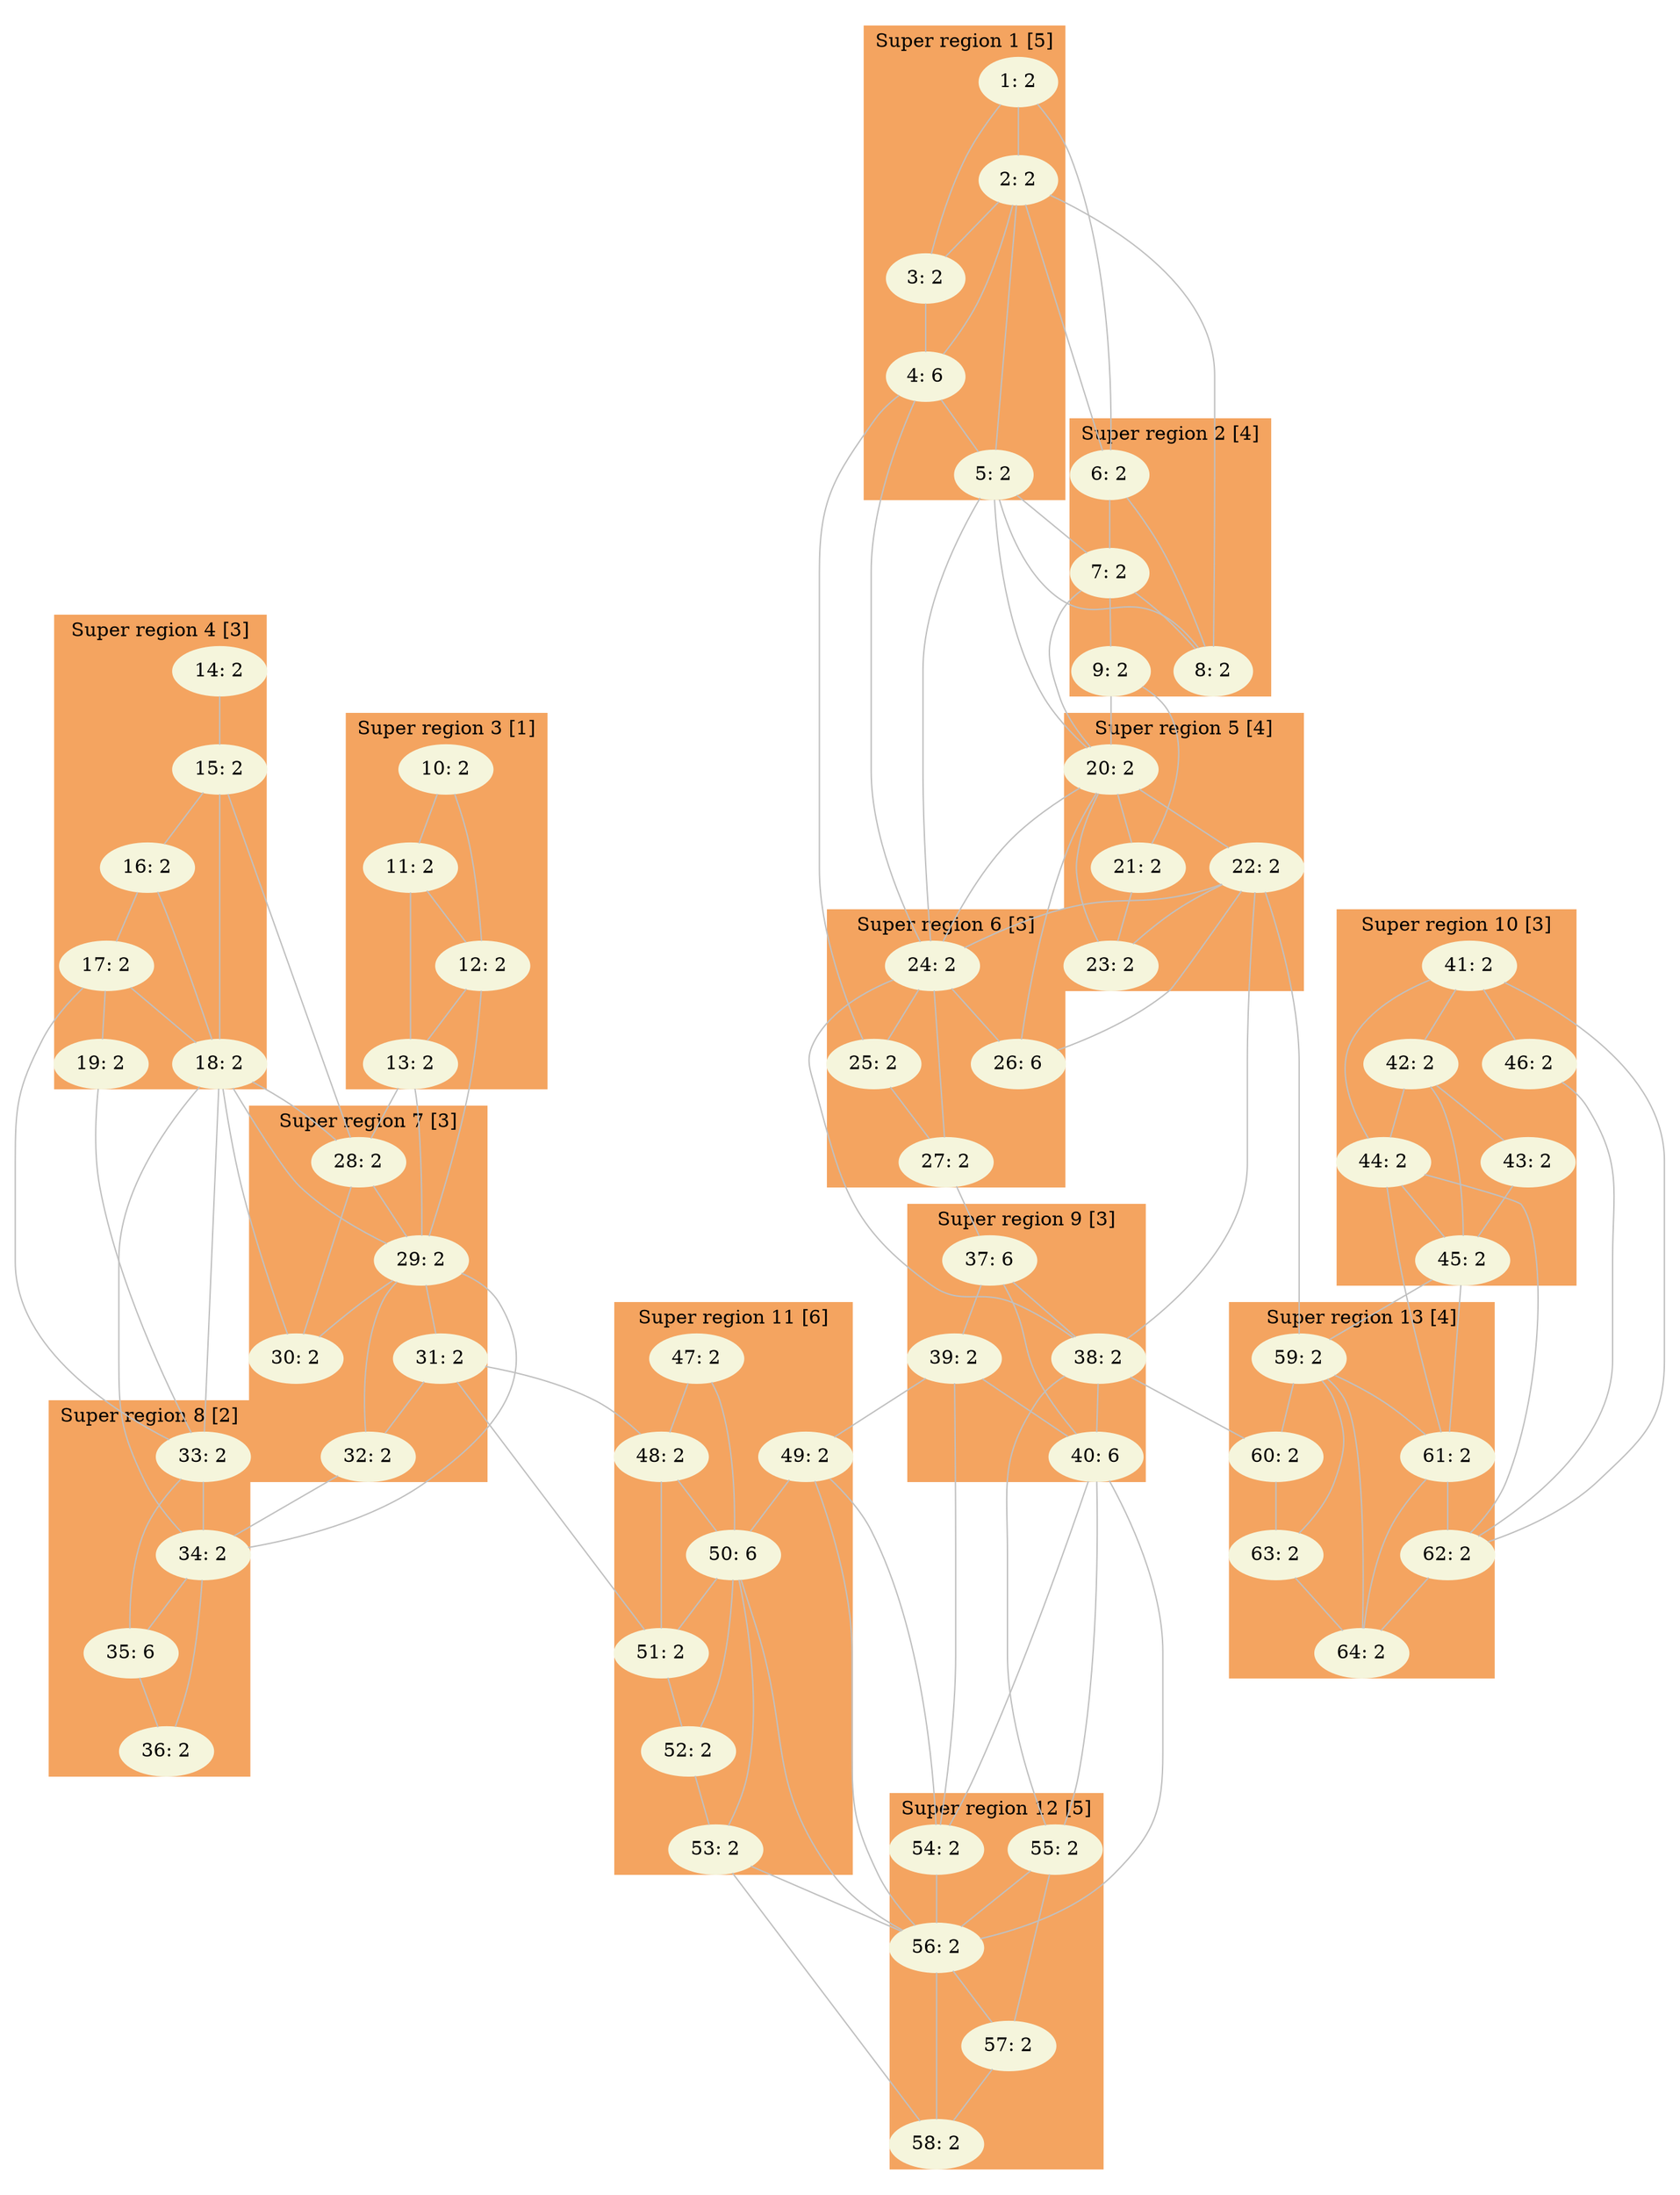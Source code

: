 digraph G {
  margin=0.1;
  center=false;
    subgraph cluster1 {
        label="Super region 1 [5]";
        style=filled;
        color=sandybrown;
        1 [label="1: 2",style=filled,fontcolor=black,color=beige];
        2 [label="2: 2",style=filled,fontcolor=black,color=beige];
        3 [label="3: 2",style=filled,fontcolor=black,color=beige];
        4 [label="4: 6",style=filled,fontcolor=black,color=beige];
        5 [label="5: 2",style=filled,fontcolor=black,color=beige];
    }
        subgraph cluster2 {
        label="Super region 2 [4]";
        style=filled;
        color=sandybrown;
        6 [label="6: 2",style=filled,fontcolor=black,color=beige];
        7 [label="7: 2",style=filled,fontcolor=black,color=beige];
        8 [label="8: 2",style=filled,fontcolor=black,color=beige];
        9 [label="9: 2",style=filled,fontcolor=black,color=beige];
    }
        subgraph cluster3 {
        label="Super region 3 [1]";
        style=filled;
        color=sandybrown;
        10 [label="10: 2",style=filled,fontcolor=black,color=beige];
        11 [label="11: 2",style=filled,fontcolor=black,color=beige];
        12 [label="12: 2",style=filled,fontcolor=black,color=beige];
        13 [label="13: 2",style=filled,fontcolor=black,color=beige];
    }
        subgraph cluster4 {
        label="Super region 4 [3]";
        style=filled;
        color=sandybrown;
        14 [label="14: 2",style=filled,fontcolor=black,color=beige];
        15 [label="15: 2",style=filled,fontcolor=black,color=beige];
        16 [label="16: 2",style=filled,fontcolor=black,color=beige];
        17 [label="17: 2",style=filled,fontcolor=black,color=beige];
        18 [label="18: 2",style=filled,fontcolor=black,color=beige];
        19 [label="19: 2",style=filled,fontcolor=black,color=beige];
    }
        subgraph cluster5 {
        label="Super region 5 [4]";
        style=filled;
        color=sandybrown;
        20 [label="20: 2",style=filled,fontcolor=black,color=beige];
        21 [label="21: 2",style=filled,fontcolor=black,color=beige];
        22 [label="22: 2",style=filled,fontcolor=black,color=beige];
        23 [label="23: 2",style=filled,fontcolor=black,color=beige];
    }
        subgraph cluster6 {
        label="Super region 6 [3]";
        style=filled;
        color=sandybrown;
        24 [label="24: 2",style=filled,fontcolor=black,color=beige];
        25 [label="25: 2",style=filled,fontcolor=black,color=beige];
        26 [label="26: 6",style=filled,fontcolor=black,color=beige];
        27 [label="27: 2",style=filled,fontcolor=black,color=beige];
    }
        subgraph cluster7 {
        label="Super region 7 [3]";
        style=filled;
        color=sandybrown;
        28 [label="28: 2",style=filled,fontcolor=black,color=beige];
        29 [label="29: 2",style=filled,fontcolor=black,color=beige];
        30 [label="30: 2",style=filled,fontcolor=black,color=beige];
        31 [label="31: 2",style=filled,fontcolor=black,color=beige];
        32 [label="32: 2",style=filled,fontcolor=black,color=beige];
    }
        subgraph cluster8 {
        label="Super region 8 [2]";
        style=filled;
        color=sandybrown;
        33 [label="33: 2",style=filled,fontcolor=black,color=beige];
        34 [label="34: 2",style=filled,fontcolor=black,color=beige];
        35 [label="35: 6",style=filled,fontcolor=black,color=beige];
        36 [label="36: 2",style=filled,fontcolor=black,color=beige];
    }
        subgraph cluster9 {
        label="Super region 9 [3]";
        style=filled;
        color=sandybrown;
        37 [label="37: 6",style=filled,fontcolor=black,color=beige];
        38 [label="38: 2",style=filled,fontcolor=black,color=beige];
        39 [label="39: 2",style=filled,fontcolor=black,color=beige];
        40 [label="40: 6",style=filled,fontcolor=black,color=beige];
    }
        subgraph cluster10 {
        label="Super region 10 [3]";
        style=filled;
        color=sandybrown;
        41 [label="41: 2",style=filled,fontcolor=black,color=beige];
        42 [label="42: 2",style=filled,fontcolor=black,color=beige];
        43 [label="43: 2",style=filled,fontcolor=black,color=beige];
        44 [label="44: 2",style=filled,fontcolor=black,color=beige];
        45 [label="45: 2",style=filled,fontcolor=black,color=beige];
        46 [label="46: 2",style=filled,fontcolor=black,color=beige];
    }
        subgraph cluster11 {
        label="Super region 11 [6]";
        style=filled;
        color=sandybrown;
        47 [label="47: 2",style=filled,fontcolor=black,color=beige];
        48 [label="48: 2",style=filled,fontcolor=black,color=beige];
        49 [label="49: 2",style=filled,fontcolor=black,color=beige];
        50 [label="50: 6",style=filled,fontcolor=black,color=beige];
        51 [label="51: 2",style=filled,fontcolor=black,color=beige];
        52 [label="52: 2",style=filled,fontcolor=black,color=beige];
        53 [label="53: 2",style=filled,fontcolor=black,color=beige];
    }
        subgraph cluster12 {
        label="Super region 12 [5]";
        style=filled;
        color=sandybrown;
        54 [label="54: 2",style=filled,fontcolor=black,color=beige];
        55 [label="55: 2",style=filled,fontcolor=black,color=beige];
        56 [label="56: 2",style=filled,fontcolor=black,color=beige];
        57 [label="57: 2",style=filled,fontcolor=black,color=beige];
        58 [label="58: 2",style=filled,fontcolor=black,color=beige];
    }
        subgraph cluster13 {
        label="Super region 13 [4]";
        style=filled;
        color=sandybrown;
        59 [label="59: 2",style=filled,fontcolor=black,color=beige];
        60 [label="60: 2",style=filled,fontcolor=black,color=beige];
        61 [label="61: 2",style=filled,fontcolor=black,color=beige];
        62 [label="62: 2",style=filled,fontcolor=black,color=beige];
        63 [label="63: 2",style=filled,fontcolor=black,color=beige];
        64 [label="64: 2",style=filled,fontcolor=black,color=beige];
    }
    1 -> 2 [color=grey,arrowhead=none,penwidth=1.0];
    1 -> 3 [color=grey,arrowhead=none,penwidth=1.0];
    1 -> 6 [color=grey,arrowhead=none,penwidth=1.0];
    2 -> 3 [color=grey,arrowhead=none,penwidth=1.0];
    2 -> 4 [color=grey,arrowhead=none,penwidth=1.0];
    2 -> 5 [color=grey,arrowhead=none,penwidth=1.0];
    2 -> 6 [color=grey,arrowhead=none,penwidth=1.0];
    2 -> 8 [color=grey,arrowhead=none,penwidth=1.0];
    3 -> 4 [color=grey,arrowhead=none,penwidth=1.0];
    4 -> 5 [color=grey,arrowhead=none,penwidth=1.0];
    4 -> 24 [color=grey,arrowhead=none,penwidth=1.0];
    4 -> 25 [color=grey,arrowhead=none,penwidth=1.0];
    5 -> 7 [color=grey,arrowhead=none,penwidth=1.0];
    5 -> 8 [color=grey,arrowhead=none,penwidth=1.0];
    5 -> 20 [color=grey,arrowhead=none,penwidth=1.0];
    5 -> 24 [color=grey,arrowhead=none,penwidth=1.0];
    6 -> 7 [color=grey,arrowhead=none,penwidth=1.0];
    6 -> 8 [color=grey,arrowhead=none,penwidth=1.0];
    7 -> 8 [color=grey,arrowhead=none,penwidth=1.0];
    7 -> 9 [color=grey,arrowhead=none,penwidth=1.0];
    7 -> 20 [color=grey,arrowhead=none,penwidth=1.0];
    9 -> 20 [color=grey,arrowhead=none,penwidth=1.0];
    9 -> 21 [color=grey,arrowhead=none,penwidth=1.0];
    10 -> 11 [color=grey,arrowhead=none,penwidth=1.0];
    10 -> 12 [color=grey,arrowhead=none,penwidth=1.0];
    11 -> 12 [color=grey,arrowhead=none,penwidth=1.0];
    11 -> 13 [color=grey,arrowhead=none,penwidth=1.0];
    12 -> 13 [color=grey,arrowhead=none,penwidth=1.0];
    12 -> 29 [color=grey,arrowhead=none,penwidth=1.0];
    13 -> 28 [color=grey,arrowhead=none,penwidth=1.0];
    13 -> 29 [color=grey,arrowhead=none,penwidth=1.0];
    14 -> 15 [color=grey,arrowhead=none,penwidth=1.0];
    15 -> 16 [color=grey,arrowhead=none,penwidth=1.0];
    15 -> 18 [color=grey,arrowhead=none,penwidth=1.0];
    15 -> 28 [color=grey,arrowhead=none,penwidth=1.0];
    16 -> 17 [color=grey,arrowhead=none,penwidth=1.0];
    16 -> 18 [color=grey,arrowhead=none,penwidth=1.0];
    17 -> 18 [color=grey,arrowhead=none,penwidth=1.0];
    17 -> 19 [color=grey,arrowhead=none,penwidth=1.0];
    17 -> 33 [color=grey,arrowhead=none,penwidth=1.0];
    18 -> 28 [color=grey,arrowhead=none,penwidth=1.0];
    18 -> 29 [color=grey,arrowhead=none,penwidth=1.0];
    18 -> 30 [color=grey,arrowhead=none,penwidth=1.0];
    18 -> 33 [color=grey,arrowhead=none,penwidth=1.0];
    18 -> 34 [color=grey,arrowhead=none,penwidth=1.0];
    19 -> 33 [color=grey,arrowhead=none,penwidth=1.0];
    20 -> 21 [color=grey,arrowhead=none,penwidth=1.0];
    20 -> 22 [color=grey,arrowhead=none,penwidth=1.0];
    20 -> 23 [color=grey,arrowhead=none,penwidth=1.0];
    20 -> 24 [color=grey,arrowhead=none,penwidth=1.0];
    20 -> 26 [color=grey,arrowhead=none,penwidth=1.0];
    21 -> 23 [color=grey,arrowhead=none,penwidth=1.0];
    22 -> 23 [color=grey,arrowhead=none,penwidth=1.0];
    22 -> 24 [color=grey,arrowhead=none,penwidth=1.0];
    22 -> 26 [color=grey,arrowhead=none,penwidth=1.0];
    22 -> 38 [color=grey,arrowhead=none,penwidth=1.0];
    22 -> 59 [color=grey,arrowhead=none,penwidth=1.0];
    24 -> 25 [color=grey,arrowhead=none,penwidth=1.0];
    24 -> 26 [color=grey,arrowhead=none,penwidth=1.0];
    24 -> 27 [color=grey,arrowhead=none,penwidth=1.0];
    24 -> 38 [color=grey,arrowhead=none,penwidth=1.0];
    25 -> 27 [color=grey,arrowhead=none,penwidth=1.0];
    27 -> 37 [color=grey,arrowhead=none,penwidth=1.0];
    28 -> 29 [color=grey,arrowhead=none,penwidth=1.0];
    28 -> 30 [color=grey,arrowhead=none,penwidth=1.0];
    29 -> 30 [color=grey,arrowhead=none,penwidth=1.0];
    29 -> 31 [color=grey,arrowhead=none,penwidth=1.0];
    29 -> 32 [color=grey,arrowhead=none,penwidth=1.0];
    29 -> 34 [color=grey,arrowhead=none,penwidth=1.0];
    31 -> 32 [color=grey,arrowhead=none,penwidth=1.0];
    31 -> 48 [color=grey,arrowhead=none,penwidth=1.0];
    31 -> 51 [color=grey,arrowhead=none,penwidth=1.0];
    32 -> 34 [color=grey,arrowhead=none,penwidth=1.0];
    33 -> 34 [color=grey,arrowhead=none,penwidth=1.0];
    33 -> 35 [color=grey,arrowhead=none,penwidth=1.0];
    34 -> 35 [color=grey,arrowhead=none,penwidth=1.0];
    34 -> 36 [color=grey,arrowhead=none,penwidth=1.0];
    35 -> 36 [color=grey,arrowhead=none,penwidth=1.0];
    37 -> 38 [color=grey,arrowhead=none,penwidth=1.0];
    37 -> 39 [color=grey,arrowhead=none,penwidth=1.0];
    37 -> 40 [color=grey,arrowhead=none,penwidth=1.0];
    38 -> 40 [color=grey,arrowhead=none,penwidth=1.0];
    38 -> 55 [color=grey,arrowhead=none,penwidth=1.0];
    38 -> 60 [color=grey,arrowhead=none,penwidth=1.0];
    39 -> 40 [color=grey,arrowhead=none,penwidth=1.0];
    39 -> 49 [color=grey,arrowhead=none,penwidth=1.0];
    39 -> 54 [color=grey,arrowhead=none,penwidth=1.0];
    40 -> 54 [color=grey,arrowhead=none,penwidth=1.0];
    40 -> 55 [color=grey,arrowhead=none,penwidth=1.0];
    40 -> 56 [color=grey,arrowhead=none,penwidth=1.0];
    41 -> 42 [color=grey,arrowhead=none,penwidth=1.0];
    41 -> 44 [color=grey,arrowhead=none,penwidth=1.0];
    41 -> 46 [color=grey,arrowhead=none,penwidth=1.0];
    41 -> 62 [color=grey,arrowhead=none,penwidth=1.0];
    42 -> 43 [color=grey,arrowhead=none,penwidth=1.0];
    42 -> 44 [color=grey,arrowhead=none,penwidth=1.0];
    42 -> 45 [color=grey,arrowhead=none,penwidth=1.0];
    43 -> 45 [color=grey,arrowhead=none,penwidth=1.0];
    44 -> 45 [color=grey,arrowhead=none,penwidth=1.0];
    44 -> 61 [color=grey,arrowhead=none,penwidth=1.0];
    44 -> 62 [color=grey,arrowhead=none,penwidth=1.0];
    45 -> 59 [color=grey,arrowhead=none,penwidth=1.0];
    45 -> 61 [color=grey,arrowhead=none,penwidth=1.0];
    46 -> 62 [color=grey,arrowhead=none,penwidth=1.0];
    47 -> 48 [color=grey,arrowhead=none,penwidth=1.0];
    47 -> 50 [color=grey,arrowhead=none,penwidth=1.0];
    48 -> 50 [color=grey,arrowhead=none,penwidth=1.0];
    48 -> 51 [color=grey,arrowhead=none,penwidth=1.0];
    49 -> 50 [color=grey,arrowhead=none,penwidth=1.0];
    49 -> 54 [color=grey,arrowhead=none,penwidth=1.0];
    49 -> 56 [color=grey,arrowhead=none,penwidth=1.0];
    50 -> 51 [color=grey,arrowhead=none,penwidth=1.0];
    50 -> 52 [color=grey,arrowhead=none,penwidth=1.0];
    50 -> 53 [color=grey,arrowhead=none,penwidth=1.0];
    50 -> 56 [color=grey,arrowhead=none,penwidth=1.0];
    51 -> 52 [color=grey,arrowhead=none,penwidth=1.0];
    52 -> 53 [color=grey,arrowhead=none,penwidth=1.0];
    53 -> 56 [color=grey,arrowhead=none,penwidth=1.0];
    53 -> 58 [color=grey,arrowhead=none,penwidth=1.0];
    54 -> 56 [color=grey,arrowhead=none,penwidth=1.0];
    55 -> 56 [color=grey,arrowhead=none,penwidth=1.0];
    55 -> 57 [color=grey,arrowhead=none,penwidth=1.0];
    56 -> 57 [color=grey,arrowhead=none,penwidth=1.0];
    56 -> 58 [color=grey,arrowhead=none,penwidth=1.0];
    57 -> 58 [color=grey,arrowhead=none,penwidth=1.0];
    59 -> 60 [color=grey,arrowhead=none,penwidth=1.0];
    59 -> 61 [color=grey,arrowhead=none,penwidth=1.0];
    59 -> 63 [color=grey,arrowhead=none,penwidth=1.0];
    59 -> 64 [color=grey,arrowhead=none,penwidth=1.0];
    60 -> 63 [color=grey,arrowhead=none,penwidth=1.0];
    61 -> 62 [color=grey,arrowhead=none,penwidth=1.0];
    61 -> 64 [color=grey,arrowhead=none,penwidth=1.0];
    62 -> 64 [color=grey,arrowhead=none,penwidth=1.0];
    63 -> 64 [color=grey,arrowhead=none,penwidth=1.0];

}
